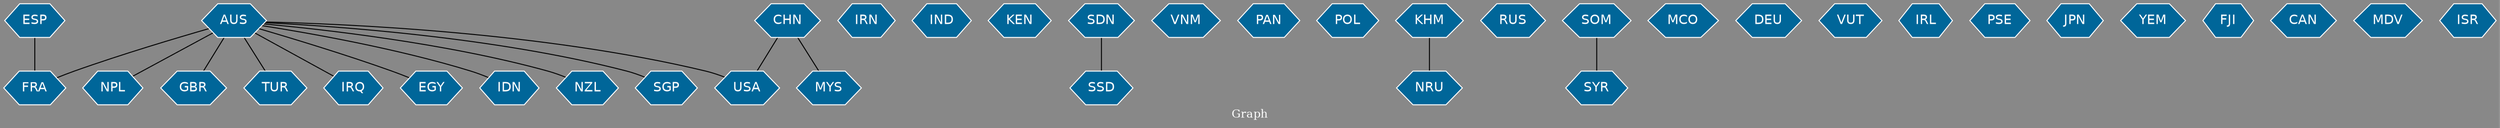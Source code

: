 // Countries together in item graph
graph {
	graph [bgcolor="#888888" fontcolor=white fontsize=12 label="Graph" outputorder=edgesfirst overlap=prism]
	node [color=white fillcolor="#006699" fontcolor=white fontname=Helvetica shape=hexagon style=filled]
	edge [arrowhead=open color=black fontcolor=white fontname=Courier fontsize=12]
		NPL [label=NPL]
		IRN [label=IRN]
		AUS [label=AUS]
		GBR [label=GBR]
		FRA [label=FRA]
		ESP [label=ESP]
		CHN [label=CHN]
		IND [label=IND]
		USA [label=USA]
		TUR [label=TUR]
		KEN [label=KEN]
		SSD [label=SSD]
		SDN [label=SDN]
		VNM [label=VNM]
		PAN [label=PAN]
		IRQ [label=IRQ]
		POL [label=POL]
		EGY [label=EGY]
		NRU [label=NRU]
		IDN [label=IDN]
		RUS [label=RUS]
		NZL [label=NZL]
		MYS [label=MYS]
		SYR [label=SYR]
		MCO [label=MCO]
		DEU [label=DEU]
		VUT [label=VUT]
		SGP [label=SGP]
		IRL [label=IRL]
		PSE [label=PSE]
		KHM [label=KHM]
		SOM [label=SOM]
		JPN [label=JPN]
		YEM [label=YEM]
		FJI [label=FJI]
		CAN [label=CAN]
		MDV [label=MDV]
		ISR [label=ISR]
			KHM -- NRU [weight=1]
			CHN -- MYS [weight=1]
			AUS -- SGP [weight=1]
			AUS -- FRA [weight=1]
			AUS -- EGY [weight=1]
			CHN -- USA [weight=1]
			AUS -- NPL [weight=9]
			AUS -- IDN [weight=2]
			AUS -- USA [weight=2]
			SOM -- SYR [weight=1]
			ESP -- FRA [weight=1]
			AUS -- IRQ [weight=3]
			AUS -- NZL [weight=1]
			AUS -- GBR [weight=1]
			SDN -- SSD [weight=1]
			AUS -- TUR [weight=1]
}